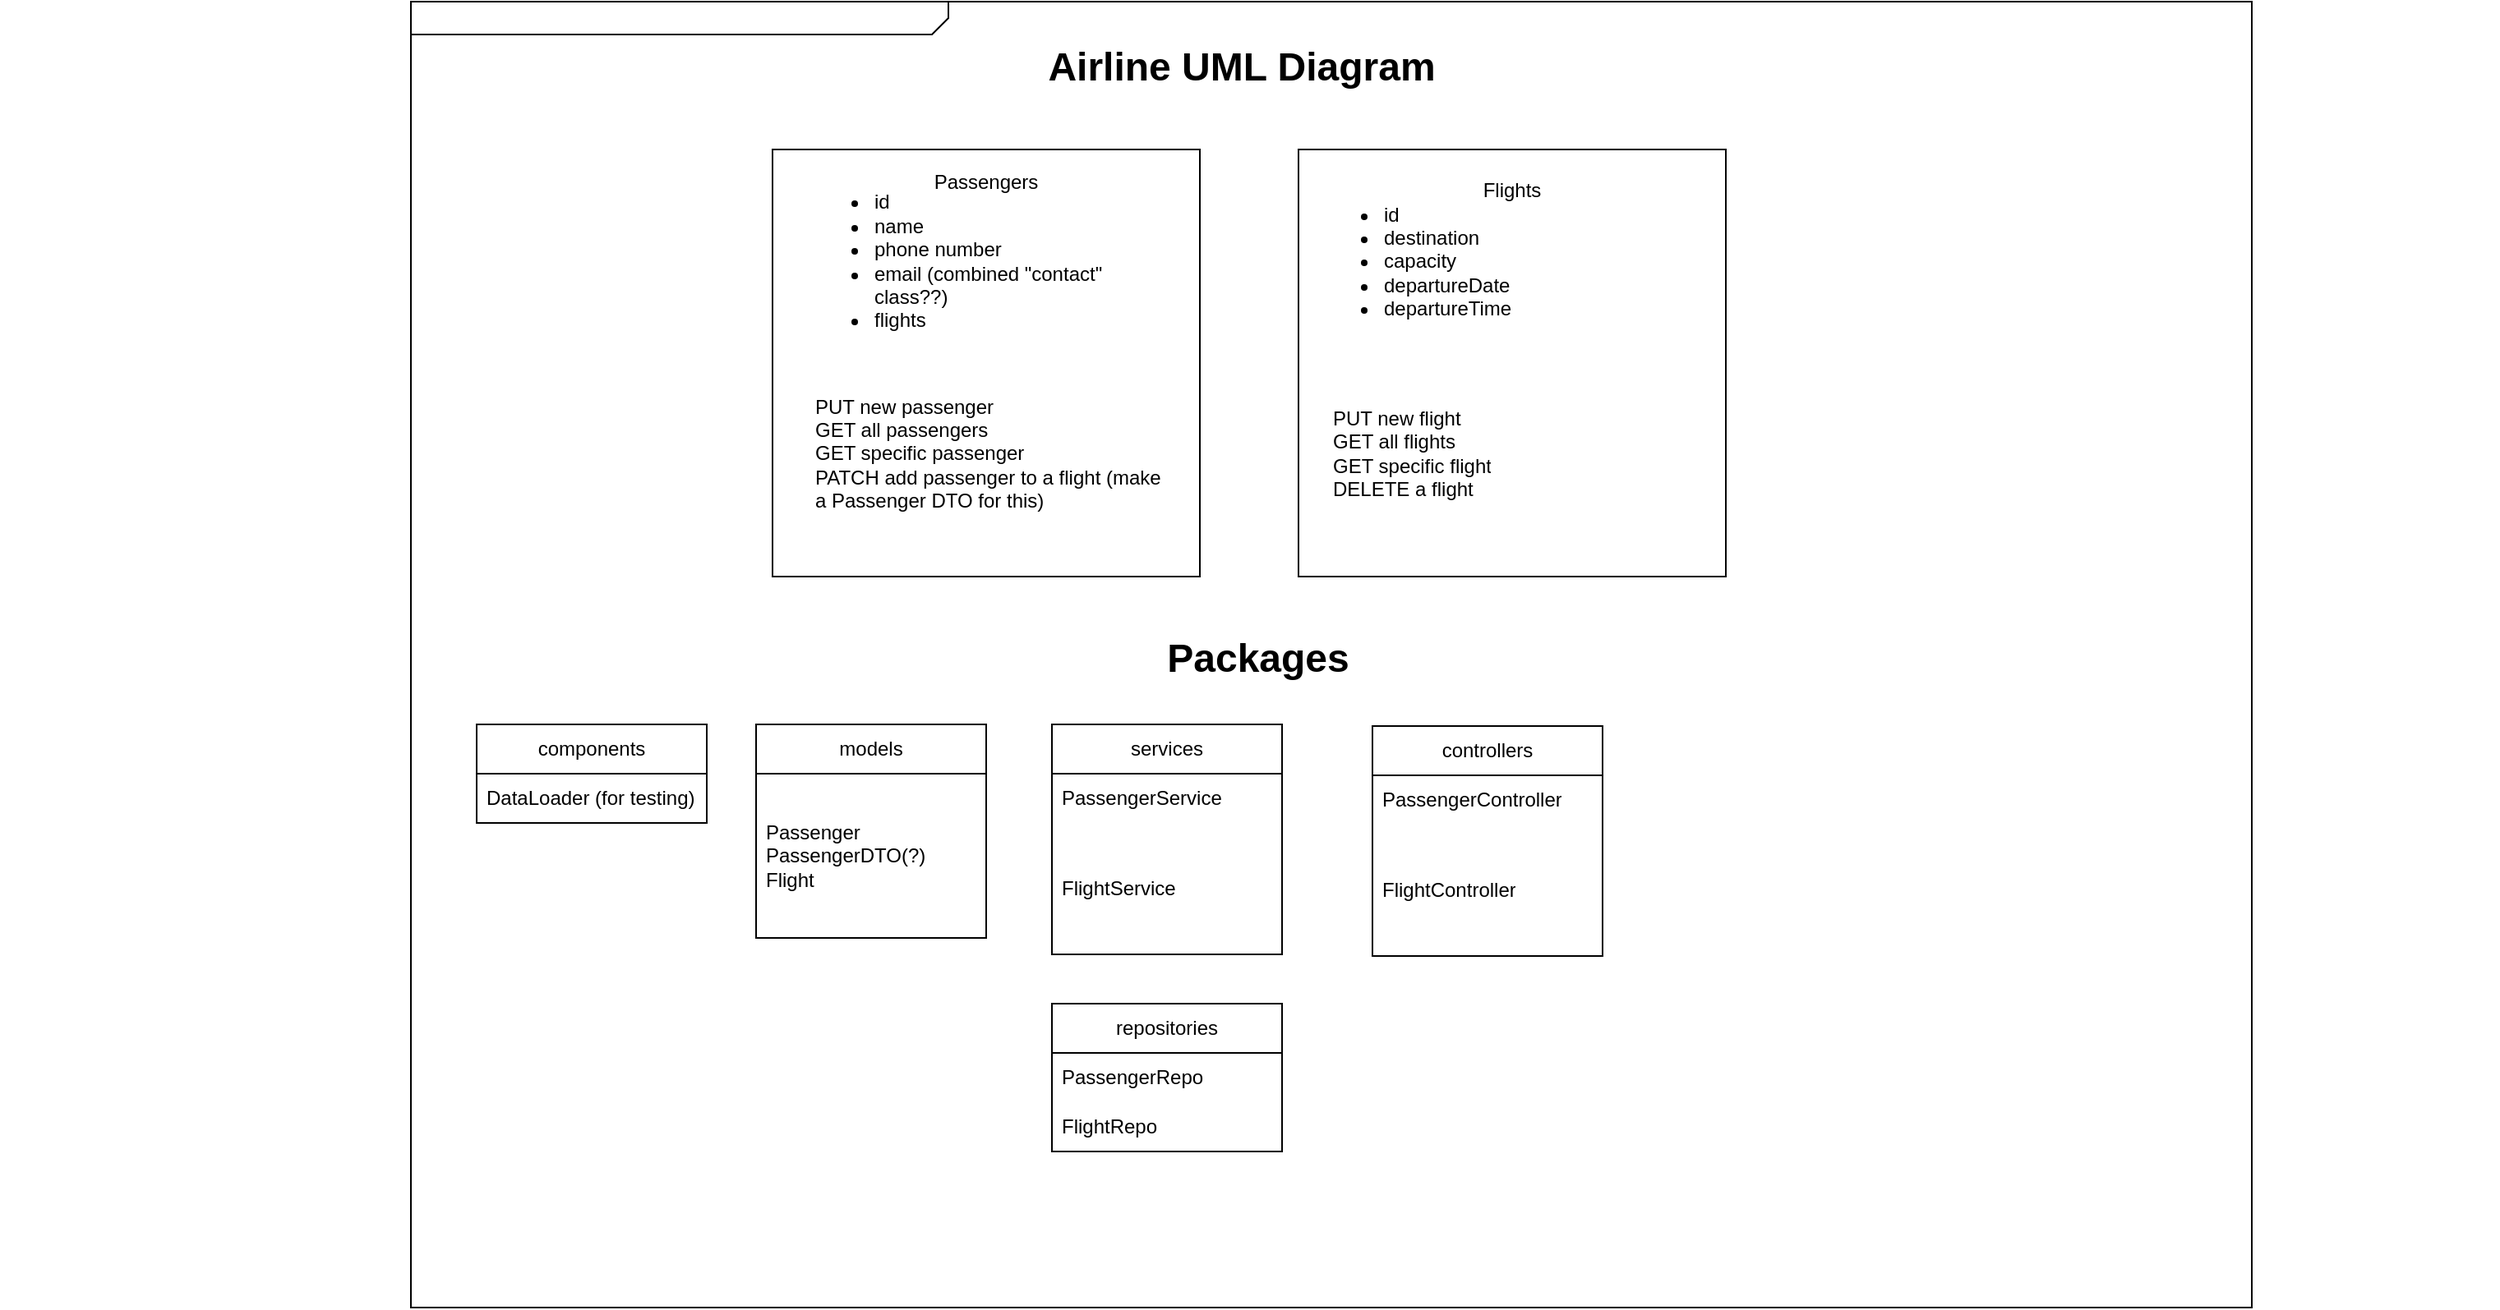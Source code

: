 <mxfile version="21.1.5" type="device">
  <diagram name="Page-1" id="929967ad-93f9-6ef4-fab6-5d389245f69c">
    <mxGraphModel dx="2946.5" dy="699" grid="1" gridSize="10" guides="1" tooltips="1" connect="1" arrows="1" fold="1" page="1" pageScale="1.5" pageWidth="1169" pageHeight="826" background="none" math="0" shadow="0">
      <root>
        <mxCell id="0" style=";html=1;" />
        <mxCell id="1" style=";html=1;" parent="0" />
        <mxCell id="1672d66443f91eb5-1" value="" style="html=1;strokeWidth=1;shape=mxgraph.sysml.package;html=1;overflow=fill;whiteSpace=wrap;fillColor=none;gradientColor=none;fontSize=12;align=center;labelX=327.64;" parent="1" vertex="1">
          <mxGeometry x="210" y="510" width="1120" height="795" as="geometry" />
        </mxCell>
        <mxCell id="1672d66443f91eb5-21" style="edgeStyle=none;rounded=0;html=1;dashed=1;endArrow=none;endFill=0;jettySize=auto;orthogonalLoop=1;" parent="1" source="1672d66443f91eb5-6" edge="1">
          <mxGeometry relative="1" as="geometry">
            <mxPoint x="1066.583" y="655" as="targetPoint" />
          </mxGeometry>
        </mxCell>
        <mxCell id="1672d66443f91eb5-16" style="edgeStyle=orthogonalEdgeStyle;rounded=0;html=1;endArrow=circlePlus;endFill=0;jettySize=auto;orthogonalLoop=1;entryX=0.25;entryY=1;" parent="1" target="1672d66443f91eb5-5" edge="1">
          <mxGeometry relative="1" as="geometry">
            <Array as="points">
              <mxPoint x="627" y="635" />
              <mxPoint x="677" y="635" />
            </Array>
            <mxPoint x="627.1" y="655" as="sourcePoint" />
          </mxGeometry>
        </mxCell>
        <mxCell id="1672d66443f91eb5-17" style="edgeStyle=orthogonalEdgeStyle;rounded=0;html=1;endArrow=circlePlus;endFill=0;jettySize=auto;orthogonalLoop=1;entryX=0.5;entryY=1;" parent="1" target="1672d66443f91eb5-5" edge="1">
          <mxGeometry relative="1" as="geometry">
            <Array as="points">
              <mxPoint x="817" y="635" />
              <mxPoint x="717" y="635" />
            </Array>
            <mxPoint x="817.1" y="655" as="sourcePoint" />
          </mxGeometry>
        </mxCell>
        <mxCell id="1672d66443f91eb5-18" style="edgeStyle=orthogonalEdgeStyle;rounded=0;html=1;endArrow=circlePlus;endFill=0;jettySize=auto;orthogonalLoop=1;entryX=0.75;entryY=1;" parent="1" target="1672d66443f91eb5-5" edge="1">
          <mxGeometry relative="1" as="geometry">
            <Array as="points">
              <mxPoint x="1017" y="625" />
              <mxPoint x="757" y="625" />
            </Array>
            <mxPoint x="1017.1" y="655" as="sourcePoint" />
          </mxGeometry>
        </mxCell>
        <mxCell id="1672d66443f91eb5-22" style="edgeStyle=none;rounded=0;html=1;dashed=1;endArrow=none;endFill=0;jettySize=auto;orthogonalLoop=1;" parent="1" target="1672d66443f91eb5-3" edge="1">
          <mxGeometry relative="1" as="geometry">
            <mxPoint x="1017" y="655" as="sourcePoint" />
          </mxGeometry>
        </mxCell>
        <mxCell id="1672d66443f91eb5-14" style="edgeStyle=orthogonalEdgeStyle;rounded=0;html=1;endArrow=circlePlus;endFill=0;jettySize=auto;orthogonalLoop=1;" parent="1" target="1672d66443f91eb5-4" edge="1">
          <mxGeometry relative="1" as="geometry">
            <Array as="points">
              <mxPoint x="477" y="755" />
              <mxPoint x="477" y="755" />
            </Array>
            <mxPoint x="477.1" y="785" as="sourcePoint" />
          </mxGeometry>
        </mxCell>
        <mxCell id="1672d66443f91eb5-19" style="rounded=0;html=1;endArrow=none;endFill=0;jettySize=auto;orthogonalLoop=1;dashed=1;" parent="1" target="1672d66443f91eb5-9" edge="1">
          <mxGeometry relative="1" as="geometry">
            <mxPoint x="951.545" y="825" as="sourcePoint" />
          </mxGeometry>
        </mxCell>
        <mxCell id="1672d66443f91eb5-20" style="edgeStyle=none;rounded=0;html=1;dashed=1;endArrow=none;endFill=0;jettySize=auto;orthogonalLoop=1;" parent="1" target="1672d66443f91eb5-6" edge="1">
          <mxGeometry relative="1" as="geometry">
            <mxPoint x="1187" y="825" as="sourcePoint" />
          </mxGeometry>
        </mxCell>
        <mxCell id="1672d66443f91eb5-23" value="Airline UML Diagram" style="text;strokeColor=none;fillColor=none;html=1;fontSize=24;fontStyle=1;verticalAlign=middle;align=center;" parent="1" vertex="1">
          <mxGeometry x="-40" y="530" width="1510" height="40" as="geometry" />
        </mxCell>
        <mxCell id="2Du9RHtdQTBFCctuUeps-1" value="" style="whiteSpace=wrap;html=1;aspect=fixed;" vertex="1" parent="1">
          <mxGeometry x="430" y="600" width="260" height="260" as="geometry" />
        </mxCell>
        <mxCell id="2Du9RHtdQTBFCctuUeps-2" value="" style="whiteSpace=wrap;html=1;aspect=fixed;" vertex="1" parent="1">
          <mxGeometry x="750" y="600" width="260" height="260" as="geometry" />
        </mxCell>
        <mxCell id="2Du9RHtdQTBFCctuUeps-3" value="Passengers" style="text;html=1;strokeColor=none;fillColor=none;align=center;verticalAlign=middle;whiteSpace=wrap;rounded=0;" vertex="1" parent="1">
          <mxGeometry x="475" y="605" width="170" height="30" as="geometry" />
        </mxCell>
        <mxCell id="2Du9RHtdQTBFCctuUeps-4" value="Flights" style="text;html=1;strokeColor=none;fillColor=none;align=center;verticalAlign=middle;whiteSpace=wrap;rounded=0;" vertex="1" parent="1">
          <mxGeometry x="795" y="610" width="170" height="30" as="geometry" />
        </mxCell>
        <mxCell id="2Du9RHtdQTBFCctuUeps-6" value="&lt;ul&gt;&lt;li&gt;id&amp;nbsp;&lt;/li&gt;&lt;li&gt;name&lt;/li&gt;&lt;li&gt;phone number&lt;/li&gt;&lt;li&gt;email (combined &quot;contact&quot; class??)&lt;/li&gt;&lt;li&gt;flights&lt;/li&gt;&lt;/ul&gt;" style="text;html=1;strokeColor=none;fillColor=none;align=left;verticalAlign=middle;whiteSpace=wrap;rounded=0;" vertex="1" parent="1">
          <mxGeometry x="450" y="650" width="190" height="35" as="geometry" />
        </mxCell>
        <mxCell id="2Du9RHtdQTBFCctuUeps-7" value="&lt;ul&gt;&lt;li&gt;id&amp;nbsp;&lt;/li&gt;&lt;li&gt;destination&lt;/li&gt;&lt;li&gt;capacity&lt;/li&gt;&lt;li&gt;departureDate&lt;/li&gt;&lt;li&gt;departureTime&lt;/li&gt;&lt;/ul&gt;" style="text;html=1;strokeColor=none;fillColor=none;align=left;verticalAlign=middle;whiteSpace=wrap;rounded=0;" vertex="1" parent="1">
          <mxGeometry x="760" y="650" width="190" height="35" as="geometry" />
        </mxCell>
        <mxCell id="2Du9RHtdQTBFCctuUeps-8" value="PUT new passenger&lt;br&gt;GET all passengers&lt;br&gt;GET specific passenger&lt;br&gt;PATCH add passenger to a flight (make a Passenger DTO for this)" style="text;strokeColor=none;fillColor=none;align=left;verticalAlign=middle;spacingLeft=4;spacingRight=4;overflow=hidden;points=[[0,0.5],[1,0.5]];portConstraint=eastwest;rotatable=0;whiteSpace=wrap;html=1;" vertex="1" parent="1">
          <mxGeometry x="450" y="730" width="230" height="110" as="geometry" />
        </mxCell>
        <mxCell id="2Du9RHtdQTBFCctuUeps-9" value="PUT new flight&lt;br&gt;GET all flights&lt;br&gt;GET specific flight&lt;br&gt;DELETE a flight" style="text;strokeColor=none;fillColor=none;align=left;verticalAlign=middle;spacingLeft=4;spacingRight=4;overflow=hidden;points=[[0,0.5],[1,0.5]];portConstraint=eastwest;rotatable=0;whiteSpace=wrap;html=1;" vertex="1" parent="1">
          <mxGeometry x="765" y="730" width="230" height="110" as="geometry" />
        </mxCell>
        <mxCell id="2Du9RHtdQTBFCctuUeps-12" value="Packages" style="text;strokeColor=none;fillColor=none;html=1;fontSize=24;fontStyle=1;verticalAlign=middle;align=center;" vertex="1" parent="1">
          <mxGeometry x="-30" y="890" width="1510" height="40" as="geometry" />
        </mxCell>
        <mxCell id="2Du9RHtdQTBFCctuUeps-14" value="repositories" style="swimlane;fontStyle=0;childLayout=stackLayout;horizontal=1;startSize=30;horizontalStack=0;resizeParent=1;resizeParentMax=0;resizeLast=0;collapsible=1;marginBottom=0;whiteSpace=wrap;html=1;" vertex="1" parent="1">
          <mxGeometry x="600" y="1120" width="140" height="90" as="geometry" />
        </mxCell>
        <mxCell id="2Du9RHtdQTBFCctuUeps-15" value="PassengerRepo" style="text;strokeColor=none;fillColor=none;align=left;verticalAlign=middle;spacingLeft=4;spacingRight=4;overflow=hidden;points=[[0,0.5],[1,0.5]];portConstraint=eastwest;rotatable=0;whiteSpace=wrap;html=1;" vertex="1" parent="2Du9RHtdQTBFCctuUeps-14">
          <mxGeometry y="30" width="140" height="30" as="geometry" />
        </mxCell>
        <mxCell id="2Du9RHtdQTBFCctuUeps-16" value="FlightRepo" style="text;strokeColor=none;fillColor=none;align=left;verticalAlign=middle;spacingLeft=4;spacingRight=4;overflow=hidden;points=[[0,0.5],[1,0.5]];portConstraint=eastwest;rotatable=0;whiteSpace=wrap;html=1;" vertex="1" parent="2Du9RHtdQTBFCctuUeps-14">
          <mxGeometry y="60" width="140" height="30" as="geometry" />
        </mxCell>
        <mxCell id="2Du9RHtdQTBFCctuUeps-19" value="components" style="swimlane;fontStyle=0;childLayout=stackLayout;horizontal=1;startSize=30;horizontalStack=0;resizeParent=1;resizeParentMax=0;resizeLast=0;collapsible=1;marginBottom=0;whiteSpace=wrap;html=1;" vertex="1" parent="1">
          <mxGeometry x="250" y="950" width="140" height="60" as="geometry" />
        </mxCell>
        <mxCell id="2Du9RHtdQTBFCctuUeps-20" value="DataLoader (for testing)" style="text;strokeColor=none;fillColor=none;align=left;verticalAlign=middle;spacingLeft=4;spacingRight=4;overflow=hidden;points=[[0,0.5],[1,0.5]];portConstraint=eastwest;rotatable=0;whiteSpace=wrap;html=1;" vertex="1" parent="2Du9RHtdQTBFCctuUeps-19">
          <mxGeometry y="30" width="140" height="30" as="geometry" />
        </mxCell>
        <mxCell id="2Du9RHtdQTBFCctuUeps-22" value="models" style="swimlane;fontStyle=0;childLayout=stackLayout;horizontal=1;startSize=30;horizontalStack=0;resizeParent=1;resizeParentMax=0;resizeLast=0;collapsible=1;marginBottom=0;whiteSpace=wrap;html=1;" vertex="1" parent="1">
          <mxGeometry x="420" y="950" width="140" height="130" as="geometry" />
        </mxCell>
        <mxCell id="2Du9RHtdQTBFCctuUeps-23" value="Passenger&lt;br&gt;PassengerDTO(?)&lt;br&gt;Flight" style="text;strokeColor=none;fillColor=none;align=left;verticalAlign=middle;spacingLeft=4;spacingRight=4;overflow=hidden;points=[[0,0.5],[1,0.5]];portConstraint=eastwest;rotatable=0;whiteSpace=wrap;html=1;" vertex="1" parent="2Du9RHtdQTBFCctuUeps-22">
          <mxGeometry y="30" width="140" height="100" as="geometry" />
        </mxCell>
        <mxCell id="2Du9RHtdQTBFCctuUeps-24" value="services" style="swimlane;fontStyle=0;childLayout=stackLayout;horizontal=1;startSize=30;horizontalStack=0;resizeParent=1;resizeParentMax=0;resizeLast=0;collapsible=1;marginBottom=0;whiteSpace=wrap;html=1;" vertex="1" parent="1">
          <mxGeometry x="600" y="950" width="140" height="140" as="geometry" />
        </mxCell>
        <mxCell id="2Du9RHtdQTBFCctuUeps-25" value="PassengerService" style="text;strokeColor=none;fillColor=none;align=left;verticalAlign=middle;spacingLeft=4;spacingRight=4;overflow=hidden;points=[[0,0.5],[1,0.5]];portConstraint=eastwest;rotatable=0;whiteSpace=wrap;html=1;" vertex="1" parent="2Du9RHtdQTBFCctuUeps-24">
          <mxGeometry y="30" width="140" height="30" as="geometry" />
        </mxCell>
        <mxCell id="2Du9RHtdQTBFCctuUeps-26" value="FlightService" style="text;strokeColor=none;fillColor=none;align=left;verticalAlign=middle;spacingLeft=4;spacingRight=4;overflow=hidden;points=[[0,0.5],[1,0.5]];portConstraint=eastwest;rotatable=0;whiteSpace=wrap;html=1;" vertex="1" parent="2Du9RHtdQTBFCctuUeps-24">
          <mxGeometry y="60" width="140" height="80" as="geometry" />
        </mxCell>
        <mxCell id="2Du9RHtdQTBFCctuUeps-27" value="controllers" style="swimlane;fontStyle=0;childLayout=stackLayout;horizontal=1;startSize=30;horizontalStack=0;resizeParent=1;resizeParentMax=0;resizeLast=0;collapsible=1;marginBottom=0;whiteSpace=wrap;html=1;" vertex="1" parent="1">
          <mxGeometry x="795" y="951" width="140" height="140" as="geometry" />
        </mxCell>
        <mxCell id="2Du9RHtdQTBFCctuUeps-28" value="PassengerController" style="text;strokeColor=none;fillColor=none;align=left;verticalAlign=middle;spacingLeft=4;spacingRight=4;overflow=hidden;points=[[0,0.5],[1,0.5]];portConstraint=eastwest;rotatable=0;whiteSpace=wrap;html=1;" vertex="1" parent="2Du9RHtdQTBFCctuUeps-27">
          <mxGeometry y="30" width="140" height="30" as="geometry" />
        </mxCell>
        <mxCell id="2Du9RHtdQTBFCctuUeps-29" value="FlightController" style="text;strokeColor=none;fillColor=none;align=left;verticalAlign=middle;spacingLeft=4;spacingRight=4;overflow=hidden;points=[[0,0.5],[1,0.5]];portConstraint=eastwest;rotatable=0;whiteSpace=wrap;html=1;" vertex="1" parent="2Du9RHtdQTBFCctuUeps-27">
          <mxGeometry y="60" width="140" height="80" as="geometry" />
        </mxCell>
      </root>
    </mxGraphModel>
  </diagram>
</mxfile>
